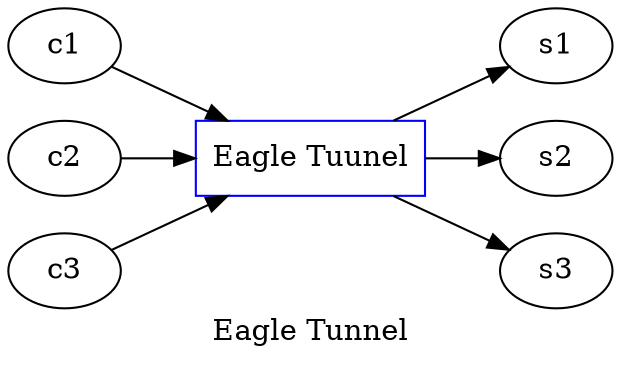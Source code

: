 digraph startgame {
    label="Eagle Tunnel"
    rankdir=LR
    ranksep=equally

    st [label="Eagle Tuunel", shape=box, color=blue]

    c1 -> st
    c2 -> st
    c3 -> st

    st -> s1
    st -> s2
    st -> s3
}